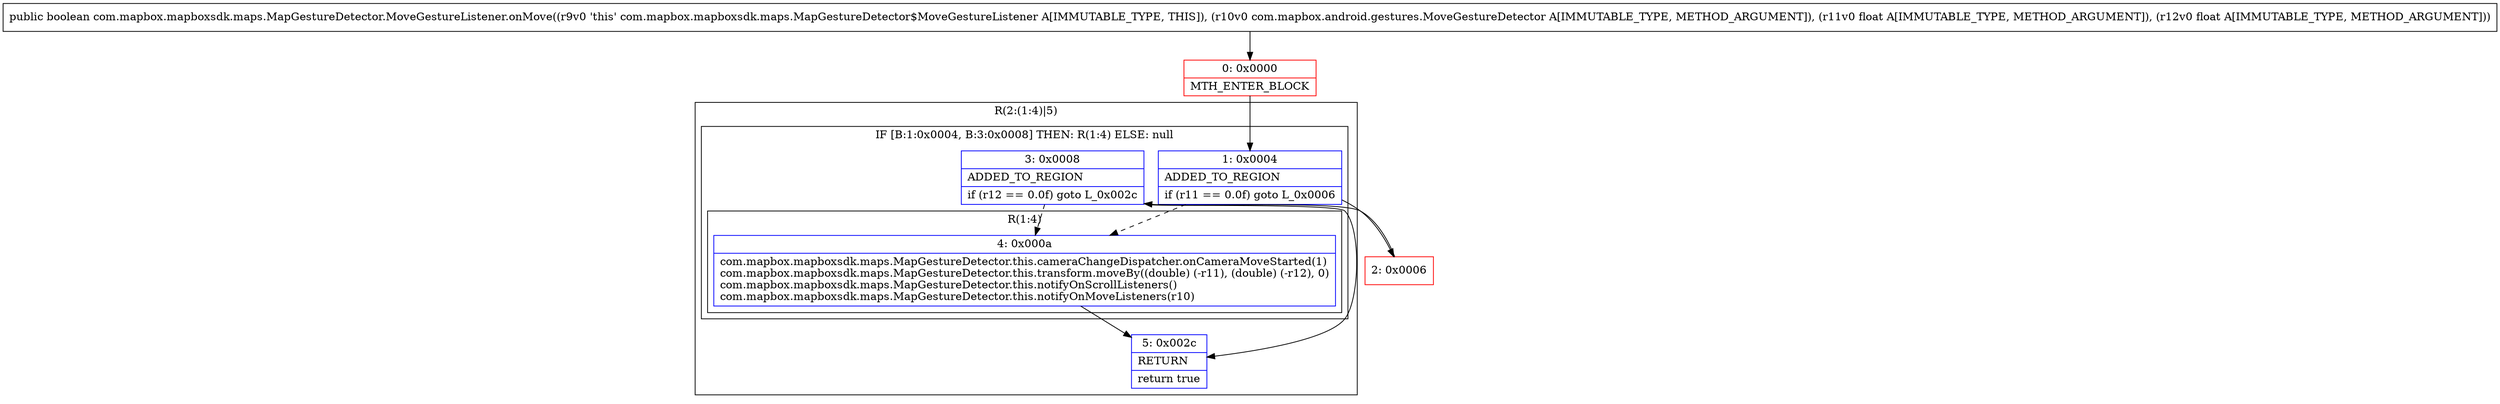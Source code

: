 digraph "CFG forcom.mapbox.mapboxsdk.maps.MapGestureDetector.MoveGestureListener.onMove(Lcom\/mapbox\/android\/gestures\/MoveGestureDetector;FF)Z" {
subgraph cluster_Region_1594493749 {
label = "R(2:(1:4)|5)";
node [shape=record,color=blue];
subgraph cluster_IfRegion_1694054611 {
label = "IF [B:1:0x0004, B:3:0x0008] THEN: R(1:4) ELSE: null";
node [shape=record,color=blue];
Node_1 [shape=record,label="{1\:\ 0x0004|ADDED_TO_REGION\l|if (r11 == 0.0f) goto L_0x0006\l}"];
Node_3 [shape=record,label="{3\:\ 0x0008|ADDED_TO_REGION\l|if (r12 == 0.0f) goto L_0x002c\l}"];
subgraph cluster_Region_138649465 {
label = "R(1:4)";
node [shape=record,color=blue];
Node_4 [shape=record,label="{4\:\ 0x000a|com.mapbox.mapboxsdk.maps.MapGestureDetector.this.cameraChangeDispatcher.onCameraMoveStarted(1)\lcom.mapbox.mapboxsdk.maps.MapGestureDetector.this.transform.moveBy((double) (\-r11), (double) (\-r12), 0)\lcom.mapbox.mapboxsdk.maps.MapGestureDetector.this.notifyOnScrollListeners()\lcom.mapbox.mapboxsdk.maps.MapGestureDetector.this.notifyOnMoveListeners(r10)\l}"];
}
}
Node_5 [shape=record,label="{5\:\ 0x002c|RETURN\l|return true\l}"];
}
Node_0 [shape=record,color=red,label="{0\:\ 0x0000|MTH_ENTER_BLOCK\l}"];
Node_2 [shape=record,color=red,label="{2\:\ 0x0006}"];
MethodNode[shape=record,label="{public boolean com.mapbox.mapboxsdk.maps.MapGestureDetector.MoveGestureListener.onMove((r9v0 'this' com.mapbox.mapboxsdk.maps.MapGestureDetector$MoveGestureListener A[IMMUTABLE_TYPE, THIS]), (r10v0 com.mapbox.android.gestures.MoveGestureDetector A[IMMUTABLE_TYPE, METHOD_ARGUMENT]), (r11v0 float A[IMMUTABLE_TYPE, METHOD_ARGUMENT]), (r12v0 float A[IMMUTABLE_TYPE, METHOD_ARGUMENT])) }"];
MethodNode -> Node_0;
Node_1 -> Node_2;
Node_1 -> Node_4[style=dashed];
Node_3 -> Node_4[style=dashed];
Node_3 -> Node_5;
Node_4 -> Node_5;
Node_0 -> Node_1;
Node_2 -> Node_3;
}

